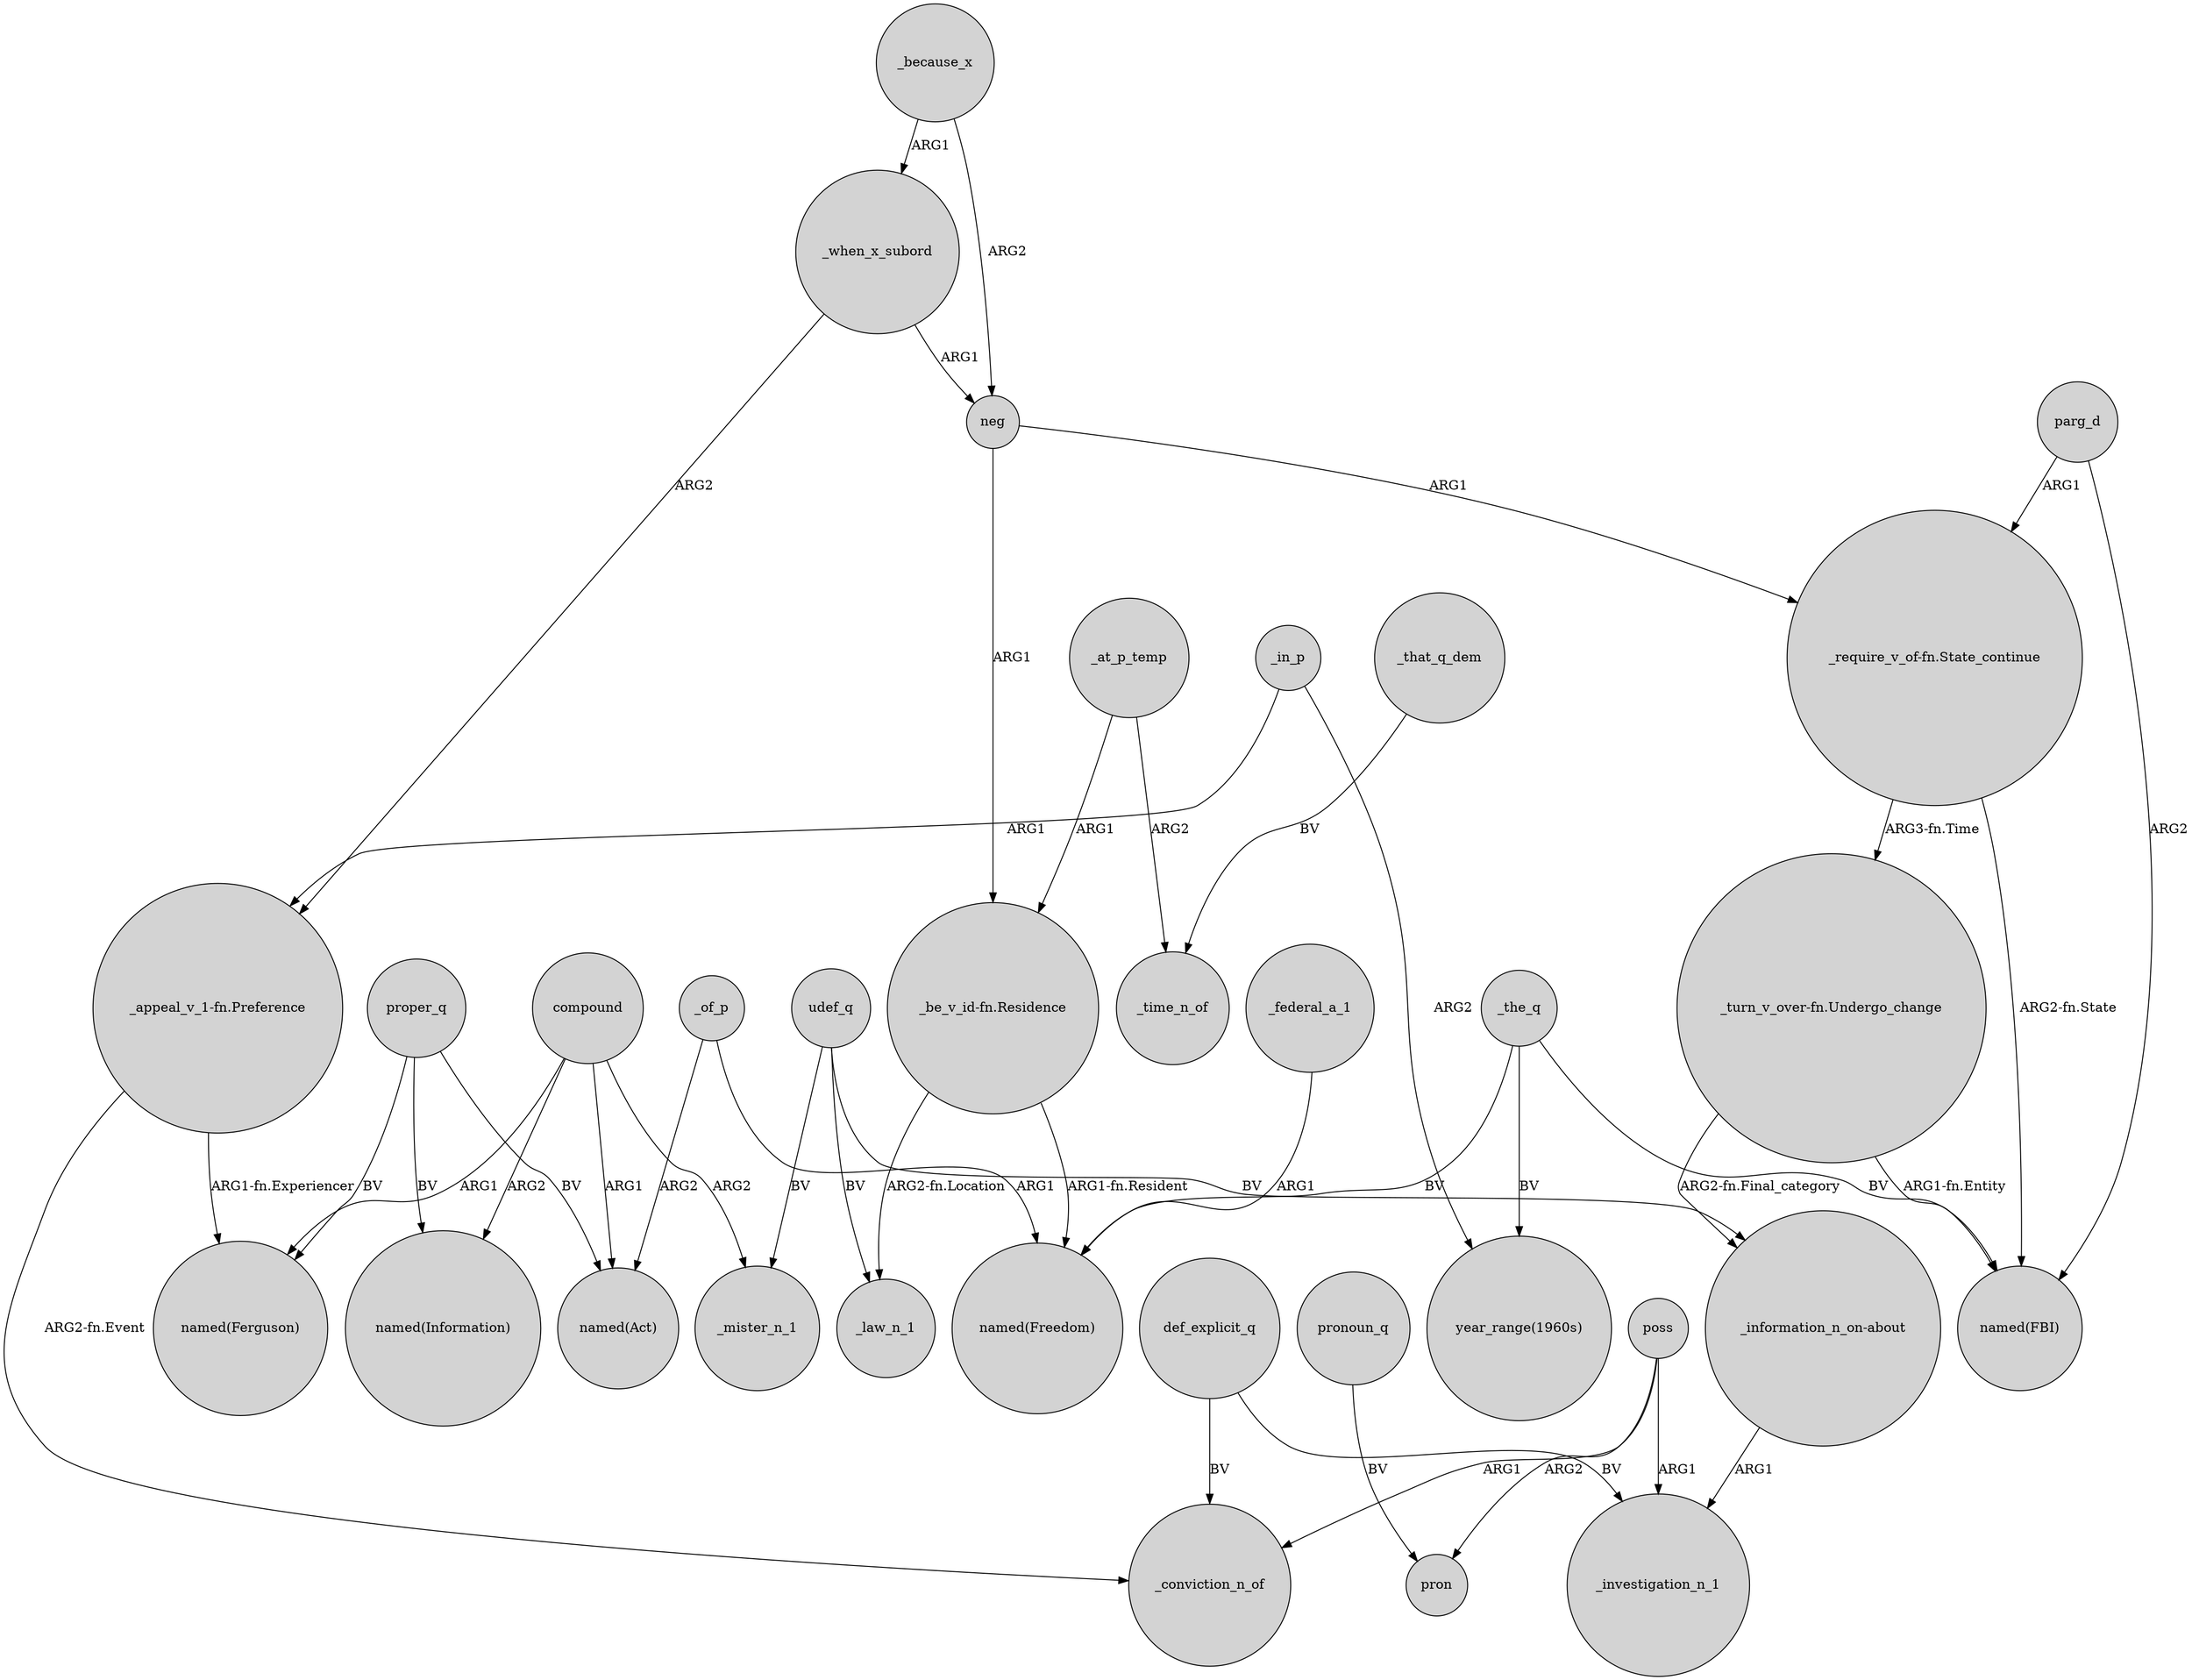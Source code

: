 digraph {
	node [shape=circle style=filled]
	poss -> _conviction_n_of [label=ARG1]
	_in_p -> "_appeal_v_1-fn.Preference" [label=ARG1]
	"_appeal_v_1-fn.Preference" -> _conviction_n_of [label="ARG2-fn.Event"]
	_the_q -> "named(Freedom)" [label=BV]
	compound -> _mister_n_1 [label=ARG2]
	proper_q -> "named(Act)" [label=BV]
	"_appeal_v_1-fn.Preference" -> "named(Ferguson)" [label="ARG1-fn.Experiencer"]
	_of_p -> "named(Act)" [label=ARG2]
	_at_p_temp -> "_be_v_id-fn.Residence" [label=ARG1]
	_in_p -> "year_range(1960s)" [label=ARG2]
	udef_q -> "_information_n_on-about" [label=BV]
	def_explicit_q -> _investigation_n_1 [label=BV]
	_federal_a_1 -> "named(Freedom)" [label=ARG1]
	neg -> "_require_v_of-fn.State_continue" [label=ARG1]
	"_be_v_id-fn.Residence" -> "named(Freedom)" [label="ARG1-fn.Resident"]
	_of_p -> "named(Freedom)" [label=ARG1]
	compound -> "named(Act)" [label=ARG1]
	parg_d -> "_require_v_of-fn.State_continue" [label=ARG1]
	_the_q -> "year_range(1960s)" [label=BV]
	_when_x_subord -> neg [label=ARG1]
	udef_q -> _mister_n_1 [label=BV]
	compound -> "named(Ferguson)" [label=ARG1]
	compound -> "named(Information)" [label=ARG2]
	proper_q -> "named(Ferguson)" [label=BV]
	poss -> _investigation_n_1 [label=ARG1]
	pronoun_q -> pron [label=BV]
	poss -> pron [label=ARG2]
	"_require_v_of-fn.State_continue" -> "named(FBI)" [label="ARG2-fn.State"]
	_at_p_temp -> _time_n_of [label=ARG2]
	"_turn_v_over-fn.Undergo_change" -> "named(FBI)" [label="ARG1-fn.Entity"]
	neg -> "_be_v_id-fn.Residence" [label=ARG1]
	def_explicit_q -> _conviction_n_of [label=BV]
	"_information_n_on-about" -> _investigation_n_1 [label=ARG1]
	"_require_v_of-fn.State_continue" -> "_turn_v_over-fn.Undergo_change" [label="ARG3-fn.Time"]
	_the_q -> "named(FBI)" [label=BV]
	_when_x_subord -> "_appeal_v_1-fn.Preference" [label=ARG2]
	proper_q -> "named(Information)" [label=BV]
	parg_d -> "named(FBI)" [label=ARG2]
	udef_q -> _law_n_1 [label=BV]
	_because_x -> _when_x_subord [label=ARG1]
	"_be_v_id-fn.Residence" -> _law_n_1 [label="ARG2-fn.Location"]
	_that_q_dem -> _time_n_of [label=BV]
	"_turn_v_over-fn.Undergo_change" -> "_information_n_on-about" [label="ARG2-fn.Final_category"]
	_because_x -> neg [label=ARG2]
}

